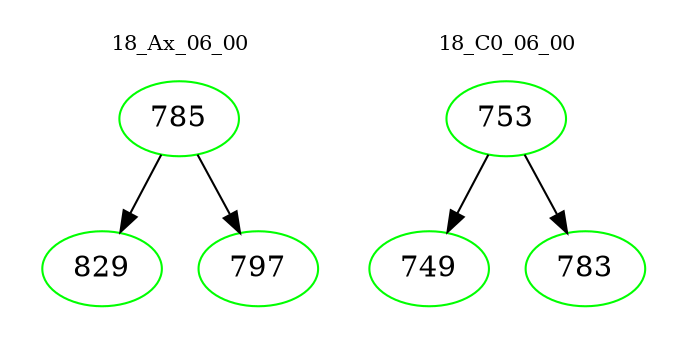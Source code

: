 digraph{
subgraph cluster_0 {
color = white
label = "18_Ax_06_00";
fontsize=10;
T0_785 [label="785", color="green"]
T0_785 -> T0_829 [color="black"]
T0_829 [label="829", color="green"]
T0_785 -> T0_797 [color="black"]
T0_797 [label="797", color="green"]
}
subgraph cluster_1 {
color = white
label = "18_C0_06_00";
fontsize=10;
T1_753 [label="753", color="green"]
T1_753 -> T1_749 [color="black"]
T1_749 [label="749", color="green"]
T1_753 -> T1_783 [color="black"]
T1_783 [label="783", color="green"]
}
}
